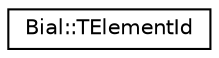 digraph "Graphical Class Hierarchy"
{
  edge [fontname="Helvetica",fontsize="10",labelfontname="Helvetica",labelfontsize="10"];
  node [fontname="Helvetica",fontsize="10",shape=record];
  rankdir="LR";
  Node1 [label="Bial::TElementId",height=0.2,width=0.4,color="black", fillcolor="white", style="filled",URL="$class_bial_1_1_t_element_id.html",tooltip="DICOM DATA ELEMENT. "];
}
